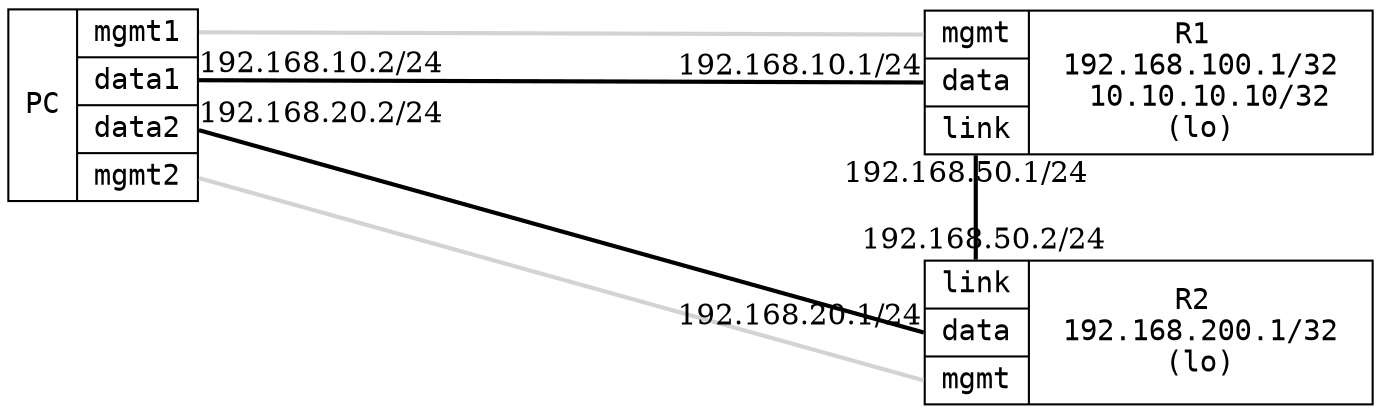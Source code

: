 graph "2x2" {
	layout="neato";
	overlap="false";
	esep="+20";
	size=10

        node [shape=record, fontname="DejaVu Sans Mono, Book"];
	edge [color="cornflowerblue", penwidth="2", fontname="DejaVu Serif, Book"];

	PC [
	    label="PC | { <mgmt1> mgmt1 | <data1> data1 | <data2> data2 |  <mgmt2> mgmt2 }",
	    pos="20,80!",
	    requires="controller",
	];

        R1 [
	    label="{ <mgmt> mgmt | <data> data  | <link> link } | R1 \n 192.168.100.1/32 \n 10.10.10.10/32\n(lo)",
	    pos="250,85!",

	    requires="infix",
	];
	R2 [
	    label="{ <link> link  | <data> data | <mgmt> mgmt } | R2 \n 192.168.200.1/32 \n(lo)",
	    pos="250,30!",

	    requires="infix",
	];
	
	PC:mgmt1 -- R1:mgmt [requires="mgmt", color="lightgray"]
	PC:mgmt2 -- R2:mgmt [requires="mgmt", color="lightgray"]
	PC:data1  -- R1:data  [color="black", headlabel="192.168.10.1/24", taillabel="192.168.10.2/24", fontcolor="black"]
	PC:data2  -- R2:data  [color="black", headlabel="192.168.20.1/24", taillabel="192.168.20.2/24", fontcolor="black"]
	R1:link  -- R2:link  [headlabel="192.168.50.2/24", taillabel="192.168.50.1/24", labeldistance=1, fontcolor="black", color="black"]
}
